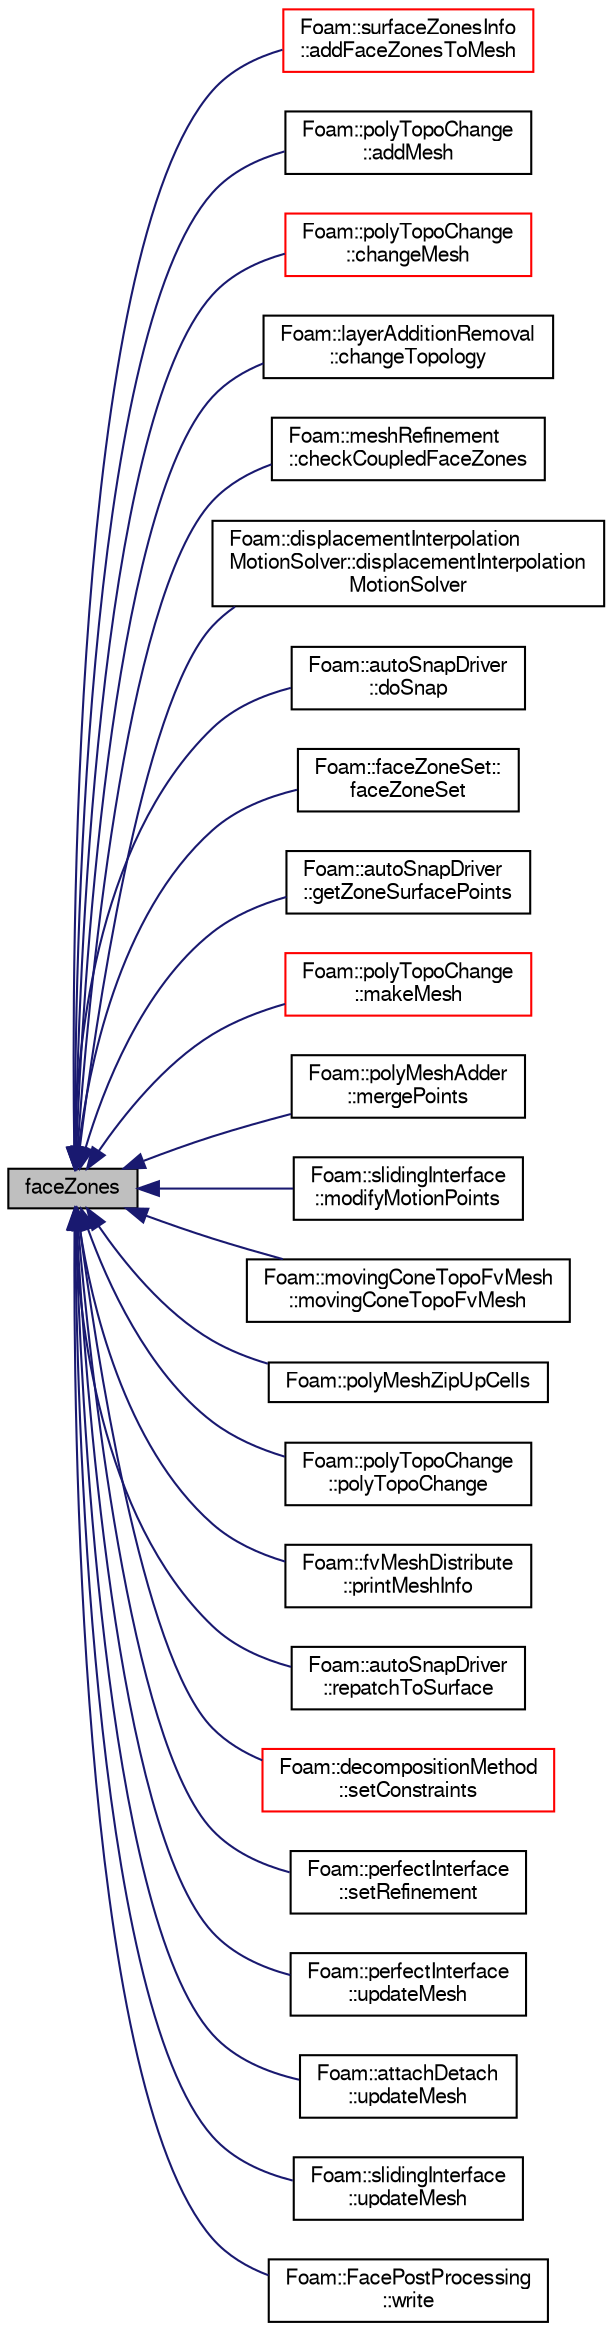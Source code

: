 digraph "faceZones"
{
  bgcolor="transparent";
  edge [fontname="FreeSans",fontsize="10",labelfontname="FreeSans",labelfontsize="10"];
  node [fontname="FreeSans",fontsize="10",shape=record];
  rankdir="LR";
  Node1 [label="faceZones",height=0.2,width=0.4,color="black", fillcolor="grey75", style="filled" fontcolor="black"];
  Node1 -> Node2 [dir="back",color="midnightblue",fontsize="10",style="solid",fontname="FreeSans"];
  Node2 [label="Foam::surfaceZonesInfo\l::addFaceZonesToMesh",height=0.2,width=0.4,color="red",URL="$a02432.html#a6b6401890b961882e87246caf901f8a4"];
  Node1 -> Node3 [dir="back",color="midnightblue",fontsize="10",style="solid",fontname="FreeSans"];
  Node3 [label="Foam::polyTopoChange\l::addMesh",height=0.2,width=0.4,color="black",URL="$a01881.html#a1f97630a2e6369203b99c1d1d1c3cff3",tooltip="Add all points/faces/cells of mesh. Additional offset for patch. "];
  Node1 -> Node4 [dir="back",color="midnightblue",fontsize="10",style="solid",fontname="FreeSans"];
  Node4 [label="Foam::polyTopoChange\l::changeMesh",height=0.2,width=0.4,color="red",URL="$a01881.html#a1b105b13373ba9f1c7685f873b250cf2",tooltip="Inplace changes mesh without change of patches. "];
  Node1 -> Node5 [dir="back",color="midnightblue",fontsize="10",style="solid",fontname="FreeSans"];
  Node5 [label="Foam::layerAdditionRemoval\l::changeTopology",height=0.2,width=0.4,color="black",URL="$a01237.html#a068d5efab18f428fe0fd6c1e962420a2",tooltip="Check for topology change. "];
  Node1 -> Node6 [dir="back",color="midnightblue",fontsize="10",style="solid",fontname="FreeSans"];
  Node6 [label="Foam::meshRefinement\l::checkCoupledFaceZones",height=0.2,width=0.4,color="black",URL="$a01428.html#a9ba55ad37b0d2cb2314d246df7da8040",tooltip="Helper function: check that face zones are synced. "];
  Node1 -> Node7 [dir="back",color="midnightblue",fontsize="10",style="solid",fontname="FreeSans"];
  Node7 [label="Foam::displacementInterpolation\lMotionSolver::displacementInterpolation\lMotionSolver",height=0.2,width=0.4,color="black",URL="$a00528.html#af70627c48920441a925701b8da5266ba",tooltip="Construct from polyMesh and IOdictionary. "];
  Node1 -> Node8 [dir="back",color="midnightblue",fontsize="10",style="solid",fontname="FreeSans"];
  Node8 [label="Foam::autoSnapDriver\l::doSnap",height=0.2,width=0.4,color="black",URL="$a00079.html#adf0870a8be4483ecdb73b26b20d027ee"];
  Node1 -> Node9 [dir="back",color="midnightblue",fontsize="10",style="solid",fontname="FreeSans"];
  Node9 [label="Foam::faceZoneSet::\lfaceZoneSet",height=0.2,width=0.4,color="black",URL="$a00721.html#ace6e4b16ad35bf8903c38685a92d7789",tooltip="Construct from objectRegistry and name. "];
  Node1 -> Node10 [dir="back",color="midnightblue",fontsize="10",style="solid",fontname="FreeSans"];
  Node10 [label="Foam::autoSnapDriver\l::getZoneSurfacePoints",height=0.2,width=0.4,color="black",URL="$a00079.html#a9b0617c77e1e71c70428238e6246484e",tooltip="Get points both on patch and facezone. "];
  Node1 -> Node11 [dir="back",color="midnightblue",fontsize="10",style="solid",fontname="FreeSans"];
  Node11 [label="Foam::polyTopoChange\l::makeMesh",height=0.2,width=0.4,color="red",URL="$a01881.html#a53cd346c4116b75d2e9540d07c212149",tooltip="Create new mesh with old mesh patches. "];
  Node1 -> Node12 [dir="back",color="midnightblue",fontsize="10",style="solid",fontname="FreeSans"];
  Node12 [label="Foam::polyMeshAdder\l::mergePoints",height=0.2,width=0.4,color="black",URL="$a01862.html#a4a56041144898b62dd90a030e2143d1a",tooltip="Helper: Merge points. "];
  Node1 -> Node13 [dir="back",color="midnightblue",fontsize="10",style="solid",fontname="FreeSans"];
  Node13 [label="Foam::slidingInterface\l::modifyMotionPoints",height=0.2,width=0.4,color="black",URL="$a02271.html#a4a962b56dd7cf30972c468258fa888e5",tooltip="Modify motion points to comply with the topological change. "];
  Node1 -> Node14 [dir="back",color="midnightblue",fontsize="10",style="solid",fontname="FreeSans"];
  Node14 [label="Foam::movingConeTopoFvMesh\l::movingConeTopoFvMesh",height=0.2,width=0.4,color="black",URL="$a01491.html#ad9534bfb48cfaedd5227301e65a79d4c",tooltip="Construct from database. "];
  Node1 -> Node15 [dir="back",color="midnightblue",fontsize="10",style="solid",fontname="FreeSans"];
  Node15 [label="Foam::polyMeshZipUpCells",height=0.2,width=0.4,color="black",URL="$a10237.html#ab957fb2d74d8de84991a6246e876ecd2"];
  Node1 -> Node16 [dir="back",color="midnightblue",fontsize="10",style="solid",fontname="FreeSans"];
  Node16 [label="Foam::polyTopoChange\l::polyTopoChange",height=0.2,width=0.4,color="black",URL="$a01881.html#a158efdaa4673bf44ac6748dde6a5cad6",tooltip="Construct from mesh. Adds all points/face/cells from mesh. "];
  Node1 -> Node17 [dir="back",color="midnightblue",fontsize="10",style="solid",fontname="FreeSans"];
  Node17 [label="Foam::fvMeshDistribute\l::printMeshInfo",height=0.2,width=0.4,color="black",URL="$a00853.html#a8a0700fdb9e32ce9809a663ad13ab01b",tooltip="Print some info on mesh. "];
  Node1 -> Node18 [dir="back",color="midnightblue",fontsize="10",style="solid",fontname="FreeSans"];
  Node18 [label="Foam::autoSnapDriver\l::repatchToSurface",height=0.2,width=0.4,color="black",URL="$a00079.html#abf0c9c836463b6164ef331dce238b2fa",tooltip="Repatch faces according to surface nearest the face centre. "];
  Node1 -> Node19 [dir="back",color="midnightblue",fontsize="10",style="solid",fontname="FreeSans"];
  Node19 [label="Foam::decompositionMethod\l::setConstraints",height=0.2,width=0.4,color="red",URL="$a00483.html#a36608a91d1c00b41284eaf46b895387c",tooltip="Helper: extract constraints: "];
  Node1 -> Node20 [dir="back",color="midnightblue",fontsize="10",style="solid",fontname="FreeSans"];
  Node20 [label="Foam::perfectInterface\l::setRefinement",height=0.2,width=0.4,color="black",URL="$a01778.html#a9127fcee3341a601c9d07bee5d1e3738",tooltip="Insert the layer addition/removal instructions. "];
  Node1 -> Node21 [dir="back",color="midnightblue",fontsize="10",style="solid",fontname="FreeSans"];
  Node21 [label="Foam::perfectInterface\l::updateMesh",height=0.2,width=0.4,color="black",URL="$a01778.html#ad57565956fd4064299f4bd3c4eebb1d4",tooltip="Force recalculation of locally stored data on topological change. "];
  Node1 -> Node22 [dir="back",color="midnightblue",fontsize="10",style="solid",fontname="FreeSans"];
  Node22 [label="Foam::attachDetach\l::updateMesh",height=0.2,width=0.4,color="black",URL="$a00072.html#ad57565956fd4064299f4bd3c4eebb1d4",tooltip="Force recalculation of locally stored data on topological change. "];
  Node1 -> Node23 [dir="back",color="midnightblue",fontsize="10",style="solid",fontname="FreeSans"];
  Node23 [label="Foam::slidingInterface\l::updateMesh",height=0.2,width=0.4,color="black",URL="$a02271.html#ad57565956fd4064299f4bd3c4eebb1d4",tooltip="Force recalculation of locally stored data on topological change. "];
  Node1 -> Node24 [dir="back",color="midnightblue",fontsize="10",style="solid",fontname="FreeSans"];
  Node24 [label="Foam::FacePostProcessing\l::write",height=0.2,width=0.4,color="black",URL="$a00709.html#aac759501cf6c7895a70eecbef0226ae1",tooltip="Write post-processing info. "];
}
